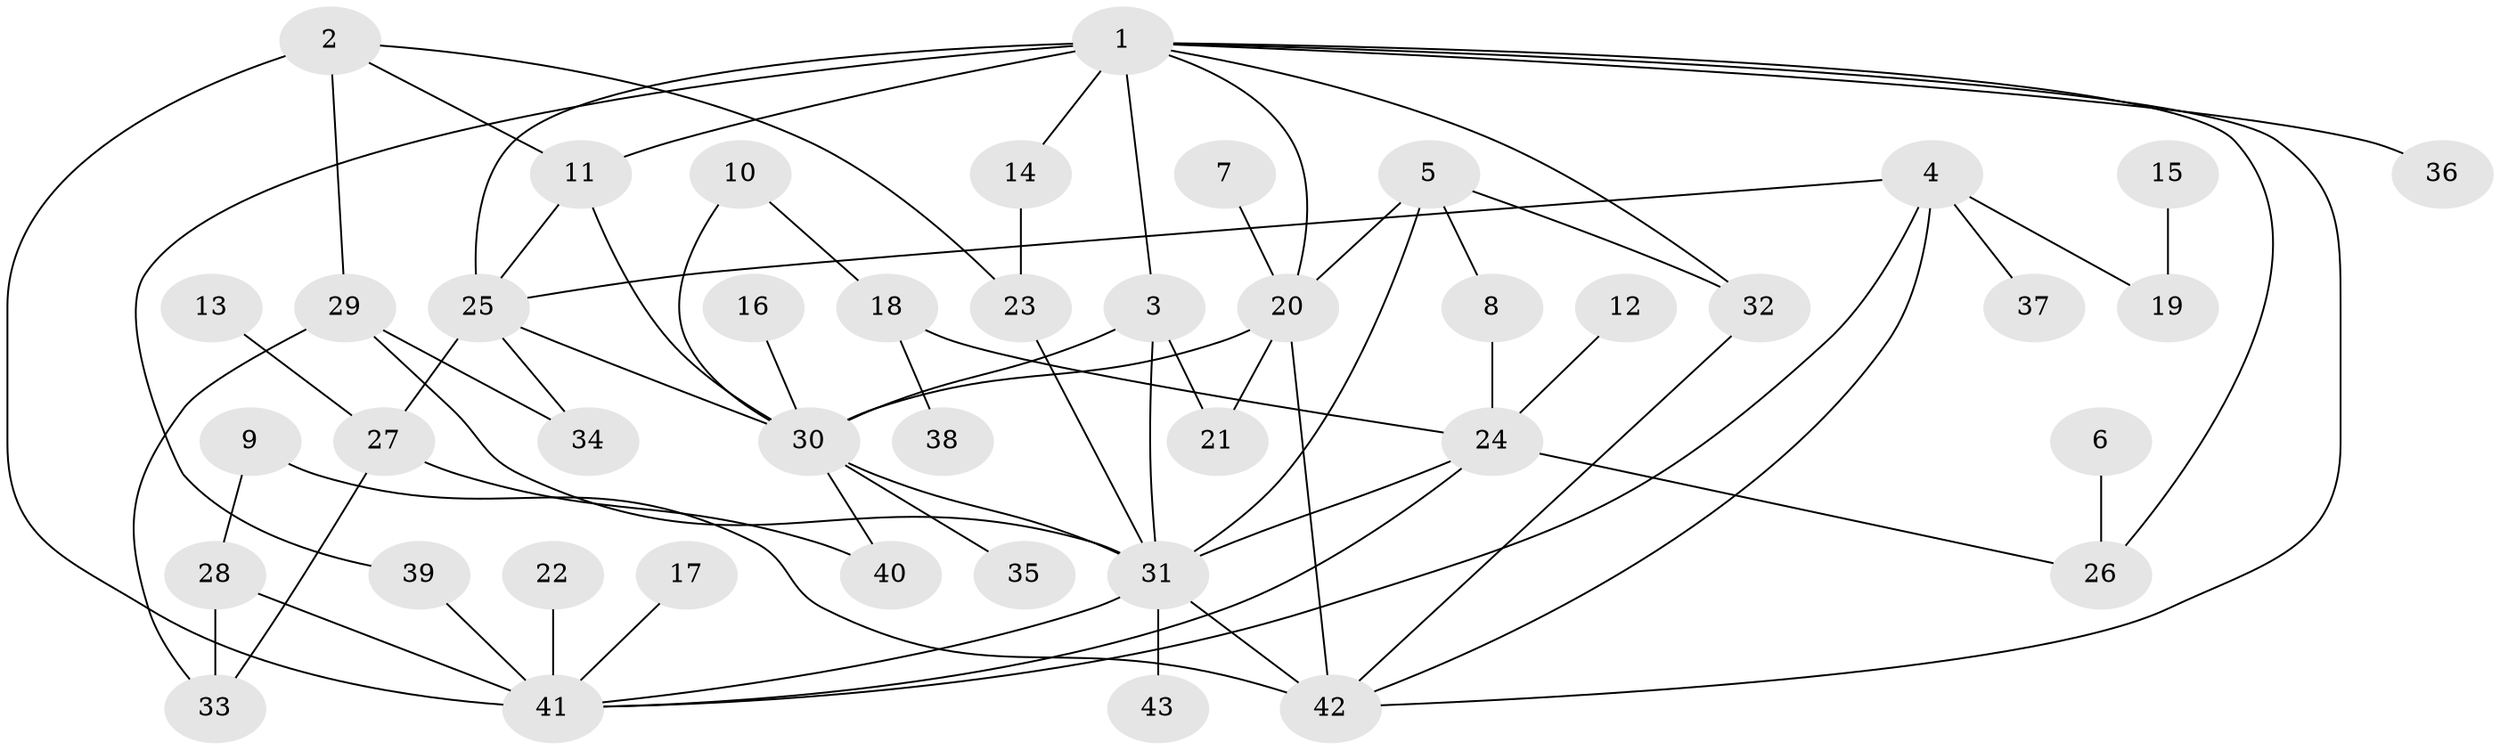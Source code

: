 // original degree distribution, {6: 0.08139534883720931, 4: 0.11627906976744186, 3: 0.18604651162790697, 7: 0.023255813953488372, 5: 0.06976744186046512, 1: 0.3023255813953488, 2: 0.22093023255813954}
// Generated by graph-tools (version 1.1) at 2025/25/03/09/25 03:25:36]
// undirected, 43 vertices, 69 edges
graph export_dot {
graph [start="1"]
  node [color=gray90,style=filled];
  1;
  2;
  3;
  4;
  5;
  6;
  7;
  8;
  9;
  10;
  11;
  12;
  13;
  14;
  15;
  16;
  17;
  18;
  19;
  20;
  21;
  22;
  23;
  24;
  25;
  26;
  27;
  28;
  29;
  30;
  31;
  32;
  33;
  34;
  35;
  36;
  37;
  38;
  39;
  40;
  41;
  42;
  43;
  1 -- 3 [weight=1.0];
  1 -- 11 [weight=1.0];
  1 -- 14 [weight=1.0];
  1 -- 20 [weight=1.0];
  1 -- 25 [weight=2.0];
  1 -- 26 [weight=1.0];
  1 -- 32 [weight=1.0];
  1 -- 36 [weight=1.0];
  1 -- 39 [weight=1.0];
  1 -- 42 [weight=1.0];
  2 -- 11 [weight=1.0];
  2 -- 23 [weight=1.0];
  2 -- 29 [weight=1.0];
  2 -- 41 [weight=1.0];
  3 -- 21 [weight=1.0];
  3 -- 30 [weight=1.0];
  3 -- 31 [weight=1.0];
  4 -- 19 [weight=1.0];
  4 -- 25 [weight=1.0];
  4 -- 37 [weight=1.0];
  4 -- 41 [weight=1.0];
  4 -- 42 [weight=1.0];
  5 -- 8 [weight=1.0];
  5 -- 20 [weight=1.0];
  5 -- 31 [weight=2.0];
  5 -- 32 [weight=1.0];
  6 -- 26 [weight=1.0];
  7 -- 20 [weight=1.0];
  8 -- 24 [weight=1.0];
  9 -- 28 [weight=2.0];
  9 -- 42 [weight=1.0];
  10 -- 18 [weight=1.0];
  10 -- 30 [weight=1.0];
  11 -- 25 [weight=1.0];
  11 -- 30 [weight=1.0];
  12 -- 24 [weight=1.0];
  13 -- 27 [weight=1.0];
  14 -- 23 [weight=1.0];
  15 -- 19 [weight=1.0];
  16 -- 30 [weight=1.0];
  17 -- 41 [weight=1.0];
  18 -- 24 [weight=1.0];
  18 -- 38 [weight=1.0];
  20 -- 21 [weight=1.0];
  20 -- 30 [weight=1.0];
  20 -- 42 [weight=1.0];
  22 -- 41 [weight=1.0];
  23 -- 31 [weight=1.0];
  24 -- 26 [weight=1.0];
  24 -- 31 [weight=1.0];
  24 -- 41 [weight=1.0];
  25 -- 27 [weight=1.0];
  25 -- 30 [weight=1.0];
  25 -- 34 [weight=1.0];
  27 -- 33 [weight=1.0];
  27 -- 40 [weight=1.0];
  28 -- 33 [weight=1.0];
  28 -- 41 [weight=2.0];
  29 -- 31 [weight=1.0];
  29 -- 33 [weight=1.0];
  29 -- 34 [weight=1.0];
  30 -- 31 [weight=1.0];
  30 -- 35 [weight=2.0];
  30 -- 40 [weight=1.0];
  31 -- 41 [weight=1.0];
  31 -- 42 [weight=2.0];
  31 -- 43 [weight=1.0];
  32 -- 42 [weight=1.0];
  39 -- 41 [weight=1.0];
}
